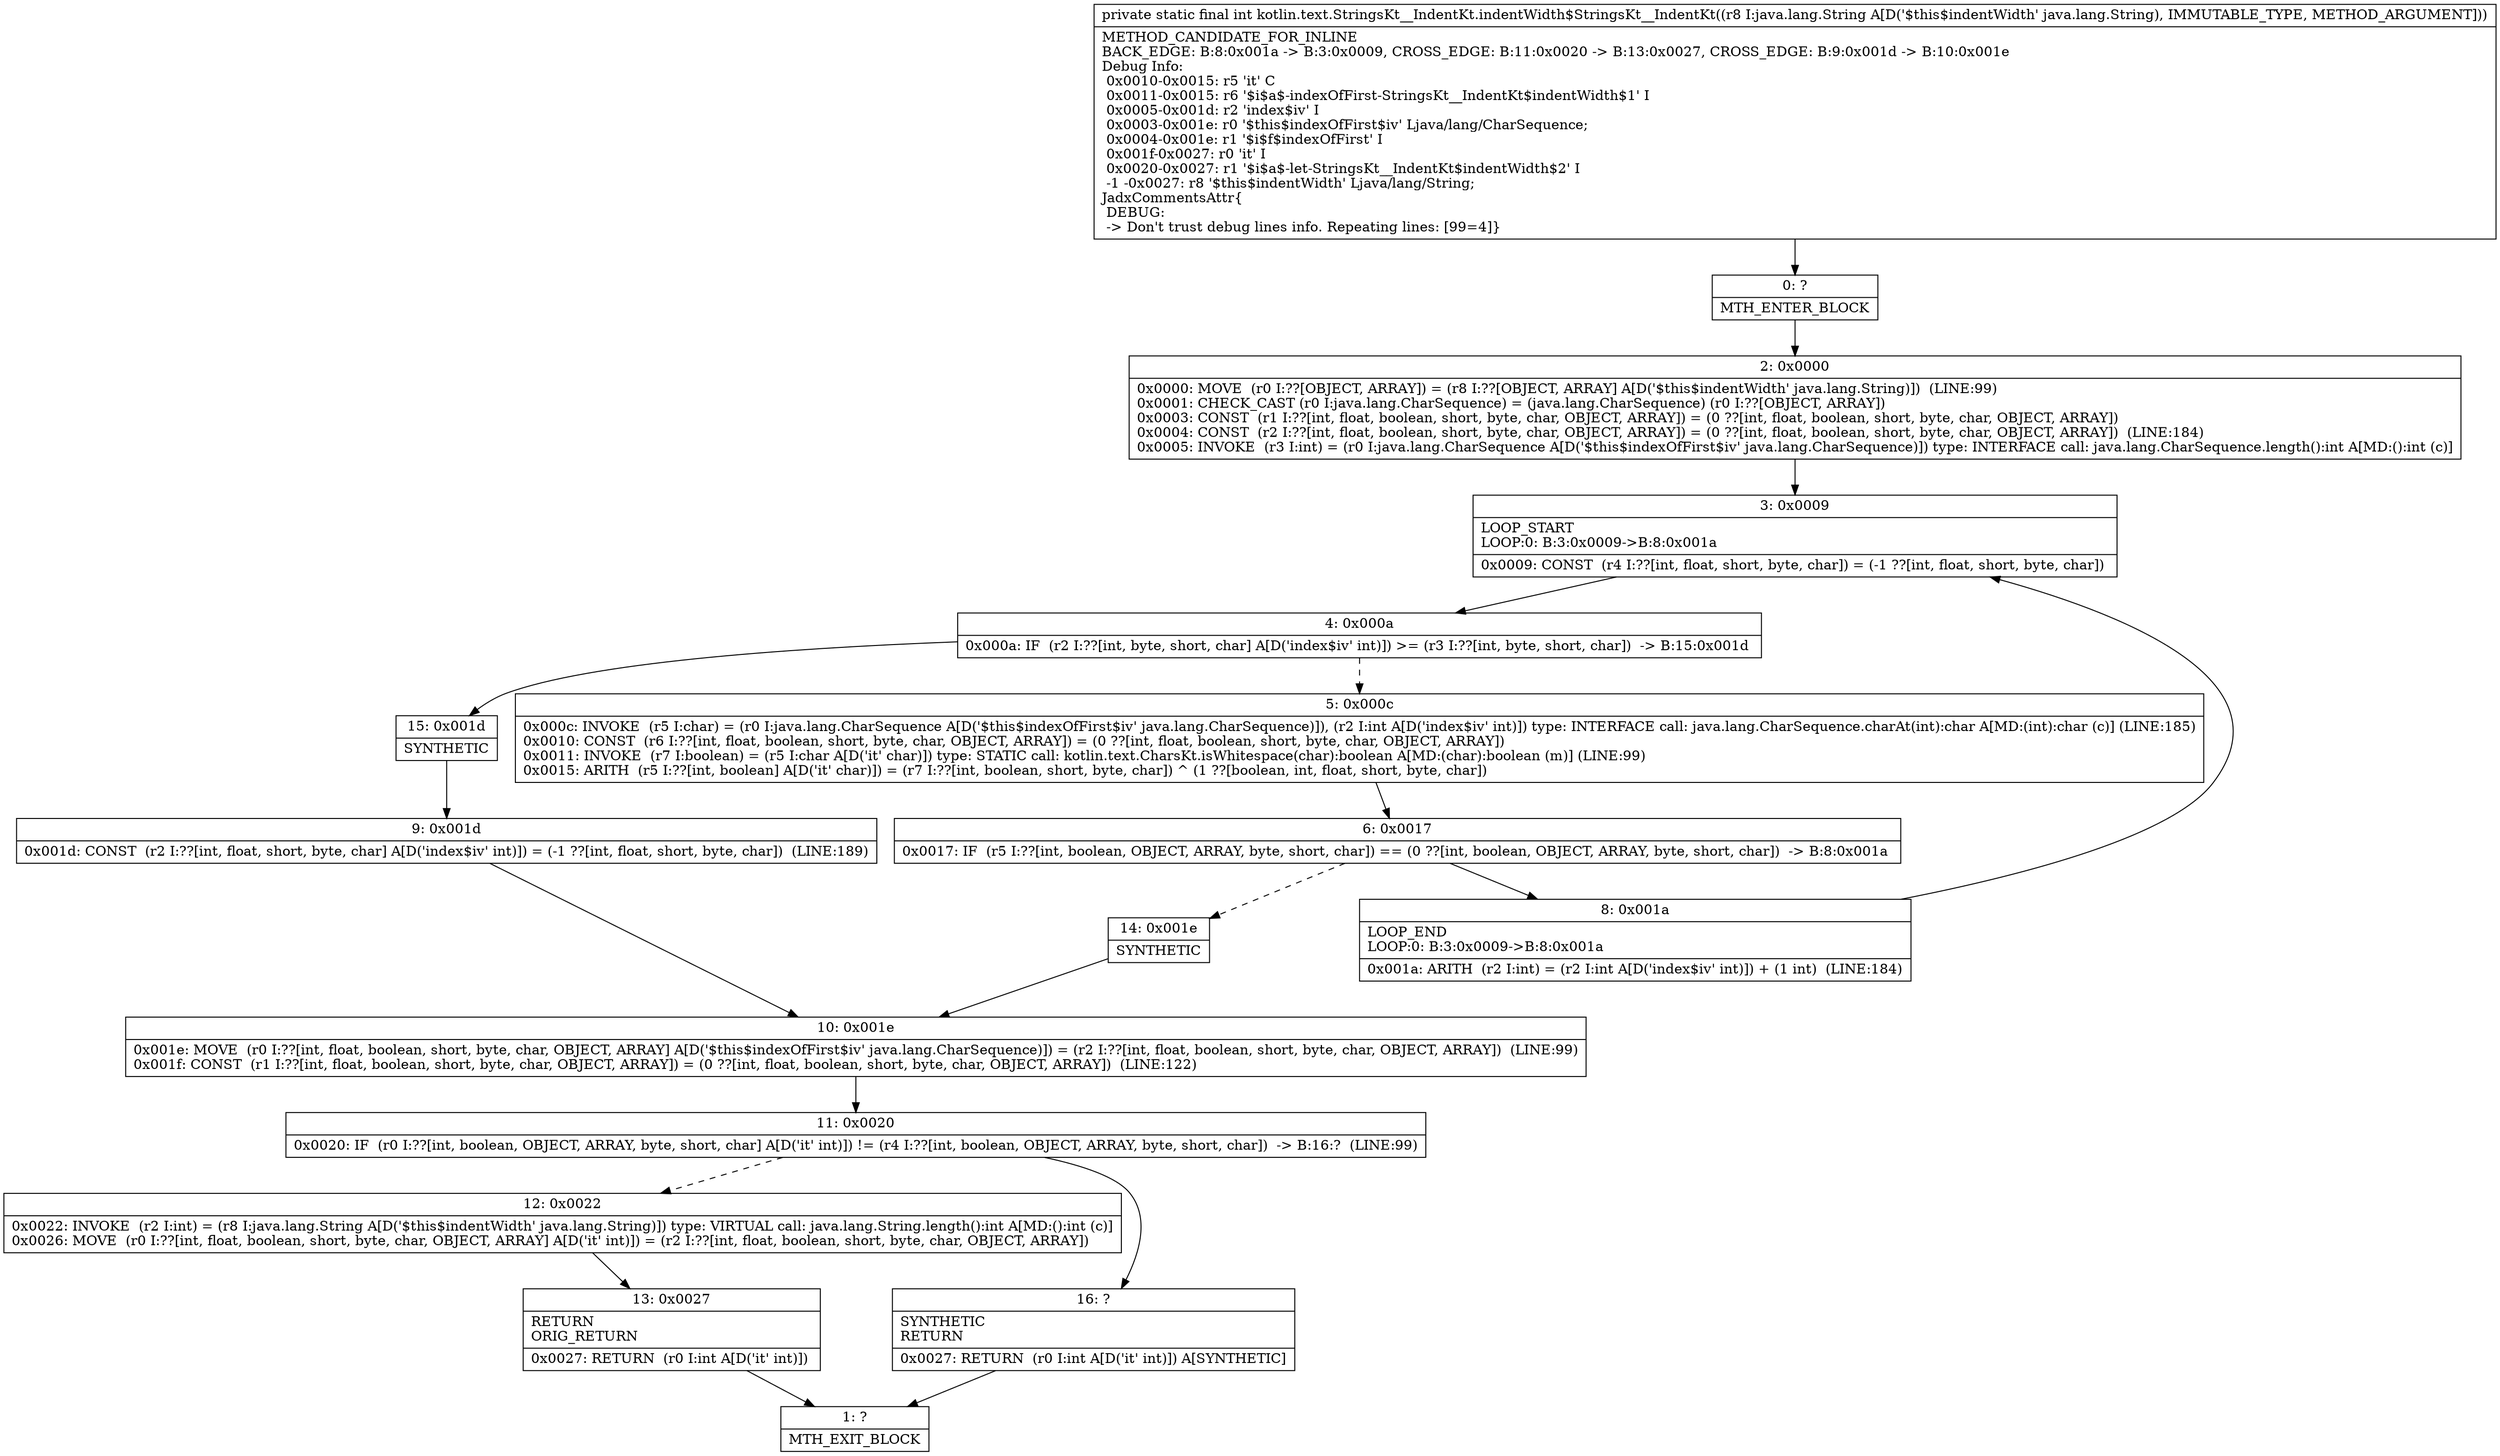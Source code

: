 digraph "CFG forkotlin.text.StringsKt__IndentKt.indentWidth$StringsKt__IndentKt(Ljava\/lang\/String;)I" {
Node_0 [shape=record,label="{0\:\ ?|MTH_ENTER_BLOCK\l}"];
Node_2 [shape=record,label="{2\:\ 0x0000|0x0000: MOVE  (r0 I:??[OBJECT, ARRAY]) = (r8 I:??[OBJECT, ARRAY] A[D('$this$indentWidth' java.lang.String)])  (LINE:99)\l0x0001: CHECK_CAST (r0 I:java.lang.CharSequence) = (java.lang.CharSequence) (r0 I:??[OBJECT, ARRAY]) \l0x0003: CONST  (r1 I:??[int, float, boolean, short, byte, char, OBJECT, ARRAY]) = (0 ??[int, float, boolean, short, byte, char, OBJECT, ARRAY]) \l0x0004: CONST  (r2 I:??[int, float, boolean, short, byte, char, OBJECT, ARRAY]) = (0 ??[int, float, boolean, short, byte, char, OBJECT, ARRAY])  (LINE:184)\l0x0005: INVOKE  (r3 I:int) = (r0 I:java.lang.CharSequence A[D('$this$indexOfFirst$iv' java.lang.CharSequence)]) type: INTERFACE call: java.lang.CharSequence.length():int A[MD:():int (c)]\l}"];
Node_3 [shape=record,label="{3\:\ 0x0009|LOOP_START\lLOOP:0: B:3:0x0009\-\>B:8:0x001a\l|0x0009: CONST  (r4 I:??[int, float, short, byte, char]) = (\-1 ??[int, float, short, byte, char]) \l}"];
Node_4 [shape=record,label="{4\:\ 0x000a|0x000a: IF  (r2 I:??[int, byte, short, char] A[D('index$iv' int)]) \>= (r3 I:??[int, byte, short, char])  \-\> B:15:0x001d \l}"];
Node_5 [shape=record,label="{5\:\ 0x000c|0x000c: INVOKE  (r5 I:char) = (r0 I:java.lang.CharSequence A[D('$this$indexOfFirst$iv' java.lang.CharSequence)]), (r2 I:int A[D('index$iv' int)]) type: INTERFACE call: java.lang.CharSequence.charAt(int):char A[MD:(int):char (c)] (LINE:185)\l0x0010: CONST  (r6 I:??[int, float, boolean, short, byte, char, OBJECT, ARRAY]) = (0 ??[int, float, boolean, short, byte, char, OBJECT, ARRAY]) \l0x0011: INVOKE  (r7 I:boolean) = (r5 I:char A[D('it' char)]) type: STATIC call: kotlin.text.CharsKt.isWhitespace(char):boolean A[MD:(char):boolean (m)] (LINE:99)\l0x0015: ARITH  (r5 I:??[int, boolean] A[D('it' char)]) = (r7 I:??[int, boolean, short, byte, char]) ^ (1 ??[boolean, int, float, short, byte, char]) \l}"];
Node_6 [shape=record,label="{6\:\ 0x0017|0x0017: IF  (r5 I:??[int, boolean, OBJECT, ARRAY, byte, short, char]) == (0 ??[int, boolean, OBJECT, ARRAY, byte, short, char])  \-\> B:8:0x001a \l}"];
Node_8 [shape=record,label="{8\:\ 0x001a|LOOP_END\lLOOP:0: B:3:0x0009\-\>B:8:0x001a\l|0x001a: ARITH  (r2 I:int) = (r2 I:int A[D('index$iv' int)]) + (1 int)  (LINE:184)\l}"];
Node_14 [shape=record,label="{14\:\ 0x001e|SYNTHETIC\l}"];
Node_10 [shape=record,label="{10\:\ 0x001e|0x001e: MOVE  (r0 I:??[int, float, boolean, short, byte, char, OBJECT, ARRAY] A[D('$this$indexOfFirst$iv' java.lang.CharSequence)]) = (r2 I:??[int, float, boolean, short, byte, char, OBJECT, ARRAY])  (LINE:99)\l0x001f: CONST  (r1 I:??[int, float, boolean, short, byte, char, OBJECT, ARRAY]) = (0 ??[int, float, boolean, short, byte, char, OBJECT, ARRAY])  (LINE:122)\l}"];
Node_11 [shape=record,label="{11\:\ 0x0020|0x0020: IF  (r0 I:??[int, boolean, OBJECT, ARRAY, byte, short, char] A[D('it' int)]) != (r4 I:??[int, boolean, OBJECT, ARRAY, byte, short, char])  \-\> B:16:?  (LINE:99)\l}"];
Node_12 [shape=record,label="{12\:\ 0x0022|0x0022: INVOKE  (r2 I:int) = (r8 I:java.lang.String A[D('$this$indentWidth' java.lang.String)]) type: VIRTUAL call: java.lang.String.length():int A[MD:():int (c)]\l0x0026: MOVE  (r0 I:??[int, float, boolean, short, byte, char, OBJECT, ARRAY] A[D('it' int)]) = (r2 I:??[int, float, boolean, short, byte, char, OBJECT, ARRAY]) \l}"];
Node_13 [shape=record,label="{13\:\ 0x0027|RETURN\lORIG_RETURN\l|0x0027: RETURN  (r0 I:int A[D('it' int)]) \l}"];
Node_1 [shape=record,label="{1\:\ ?|MTH_EXIT_BLOCK\l}"];
Node_16 [shape=record,label="{16\:\ ?|SYNTHETIC\lRETURN\l|0x0027: RETURN  (r0 I:int A[D('it' int)]) A[SYNTHETIC]\l}"];
Node_15 [shape=record,label="{15\:\ 0x001d|SYNTHETIC\l}"];
Node_9 [shape=record,label="{9\:\ 0x001d|0x001d: CONST  (r2 I:??[int, float, short, byte, char] A[D('index$iv' int)]) = (\-1 ??[int, float, short, byte, char])  (LINE:189)\l}"];
MethodNode[shape=record,label="{private static final int kotlin.text.StringsKt__IndentKt.indentWidth$StringsKt__IndentKt((r8 I:java.lang.String A[D('$this$indentWidth' java.lang.String), IMMUTABLE_TYPE, METHOD_ARGUMENT]))  | METHOD_CANDIDATE_FOR_INLINE\lBACK_EDGE: B:8:0x001a \-\> B:3:0x0009, CROSS_EDGE: B:11:0x0020 \-\> B:13:0x0027, CROSS_EDGE: B:9:0x001d \-\> B:10:0x001e\lDebug Info:\l  0x0010\-0x0015: r5 'it' C\l  0x0011\-0x0015: r6 '$i$a$\-indexOfFirst\-StringsKt__IndentKt$indentWidth$1' I\l  0x0005\-0x001d: r2 'index$iv' I\l  0x0003\-0x001e: r0 '$this$indexOfFirst$iv' Ljava\/lang\/CharSequence;\l  0x0004\-0x001e: r1 '$i$f$indexOfFirst' I\l  0x001f\-0x0027: r0 'it' I\l  0x0020\-0x0027: r1 '$i$a$\-let\-StringsKt__IndentKt$indentWidth$2' I\l  \-1 \-0x0027: r8 '$this$indentWidth' Ljava\/lang\/String;\lJadxCommentsAttr\{\l DEBUG: \l \-\> Don't trust debug lines info. Repeating lines: [99=4]\}\l}"];
MethodNode -> Node_0;Node_0 -> Node_2;
Node_2 -> Node_3;
Node_3 -> Node_4;
Node_4 -> Node_5[style=dashed];
Node_4 -> Node_15;
Node_5 -> Node_6;
Node_6 -> Node_8;
Node_6 -> Node_14[style=dashed];
Node_8 -> Node_3;
Node_14 -> Node_10;
Node_10 -> Node_11;
Node_11 -> Node_12[style=dashed];
Node_11 -> Node_16;
Node_12 -> Node_13;
Node_13 -> Node_1;
Node_16 -> Node_1;
Node_15 -> Node_9;
Node_9 -> Node_10;
}

